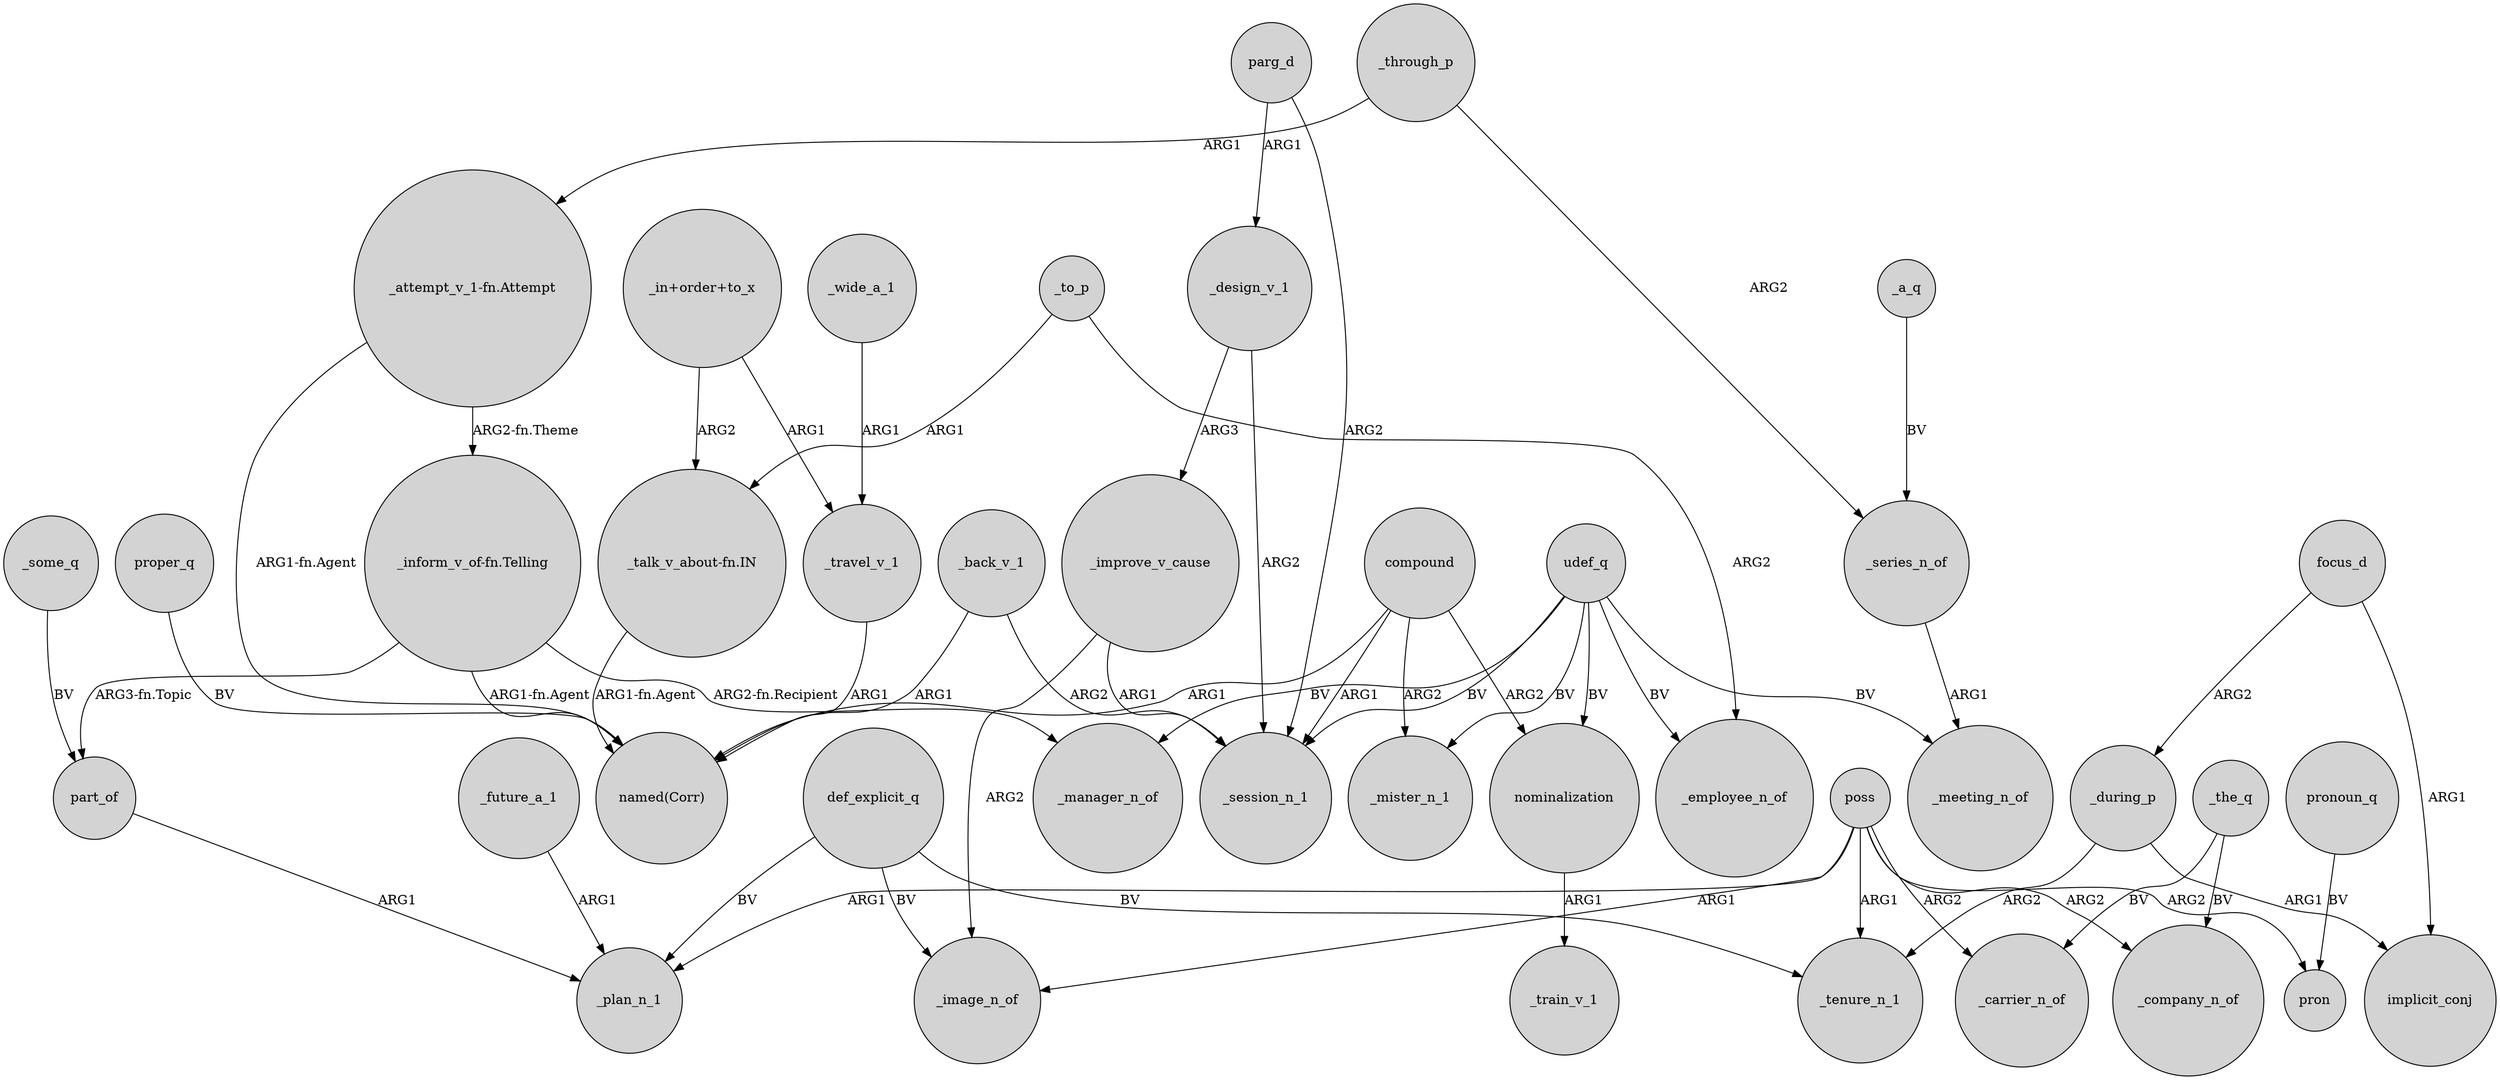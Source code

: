 digraph {
	node [shape=circle style=filled]
	poss -> _plan_n_1 [label=ARG1]
	focus_d -> _during_p [label=ARG2]
	parg_d -> _session_n_1 [label=ARG2]
	_the_q -> _carrier_n_of [label=BV]
	part_of -> _plan_n_1 [label=ARG1]
	_design_v_1 -> _session_n_1 [label=ARG2]
	poss -> pron [label=ARG2]
	udef_q -> _employee_n_of [label=BV]
	"_in+order+to_x" -> _travel_v_1 [label=ARG1]
	poss -> _tenure_n_1 [label=ARG1]
	"_attempt_v_1-fn.Attempt" -> "named(Corr)" [label="ARG1-fn.Agent"]
	_series_n_of -> _meeting_n_of [label=ARG1]
	_design_v_1 -> _improve_v_cause [label=ARG3]
	poss -> _image_n_of [label=ARG1]
	compound -> _mister_n_1 [label=ARG2]
	_to_p -> "_talk_v_about-fn.IN" [label=ARG1]
	def_explicit_q -> _plan_n_1 [label=BV]
	udef_q -> _mister_n_1 [label=BV]
	poss -> _carrier_n_of [label=ARG2]
	_back_v_1 -> "named(Corr)" [label=ARG1]
	_back_v_1 -> _session_n_1 [label=ARG2]
	udef_q -> _meeting_n_of [label=BV]
	compound -> nominalization [label=ARG2]
	_through_p -> "_attempt_v_1-fn.Attempt" [label=ARG1]
	_during_p -> _tenure_n_1 [label=ARG2]
	"_inform_v_of-fn.Telling" -> "named(Corr)" [label="ARG1-fn.Agent"]
	"_inform_v_of-fn.Telling" -> _manager_n_of [label="ARG2-fn.Recipient"]
	_the_q -> _company_n_of [label=BV]
	_some_q -> part_of [label=BV]
	_through_p -> _series_n_of [label=ARG2]
	pronoun_q -> pron [label=BV]
	_improve_v_cause -> _image_n_of [label=ARG2]
	"_in+order+to_x" -> "_talk_v_about-fn.IN" [label=ARG2]
	"_talk_v_about-fn.IN" -> "named(Corr)" [label="ARG1-fn.Agent"]
	def_explicit_q -> _tenure_n_1 [label=BV]
	"_inform_v_of-fn.Telling" -> part_of [label="ARG3-fn.Topic"]
	compound -> _session_n_1 [label=ARG1]
	_a_q -> _series_n_of [label=BV]
	_improve_v_cause -> _session_n_1 [label=ARG1]
	_wide_a_1 -> _travel_v_1 [label=ARG1]
	_future_a_1 -> _plan_n_1 [label=ARG1]
	udef_q -> nominalization [label=BV]
	parg_d -> _design_v_1 [label=ARG1]
	_during_p -> implicit_conj [label=ARG1]
	compound -> "named(Corr)" [label=ARG1]
	udef_q -> _manager_n_of [label=BV]
	_to_p -> _employee_n_of [label=ARG2]
	"_attempt_v_1-fn.Attempt" -> "_inform_v_of-fn.Telling" [label="ARG2-fn.Theme"]
	focus_d -> implicit_conj [label=ARG1]
	udef_q -> _session_n_1 [label=BV]
	poss -> _company_n_of [label=ARG2]
	proper_q -> "named(Corr)" [label=BV]
	_travel_v_1 -> "named(Corr)" [label=ARG1]
	def_explicit_q -> _image_n_of [label=BV]
	nominalization -> _train_v_1 [label=ARG1]
}
